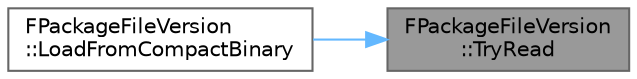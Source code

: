 digraph "FPackageFileVersion::TryRead"
{
 // INTERACTIVE_SVG=YES
 // LATEX_PDF_SIZE
  bgcolor="transparent";
  edge [fontname=Helvetica,fontsize=10,labelfontname=Helvetica,labelfontsize=10];
  node [fontname=Helvetica,fontsize=10,shape=box,height=0.2,width=0.4];
  rankdir="RL";
  Node1 [id="Node000001",label="FPackageFileVersion\l::TryRead",height=0.2,width=0.4,color="gray40", fillcolor="grey60", style="filled", fontcolor="black",tooltip=" "];
  Node1 -> Node2 [id="edge1_Node000001_Node000002",dir="back",color="steelblue1",style="solid",tooltip=" "];
  Node2 [id="Node000002",label="FPackageFileVersion\l::LoadFromCompactBinary",height=0.2,width=0.4,color="grey40", fillcolor="white", style="filled",URL="$d5/d4d/structFPackageFileVersion.html#a82cd1c754c0046b1f2f7f33037905837",tooltip=" "];
}
